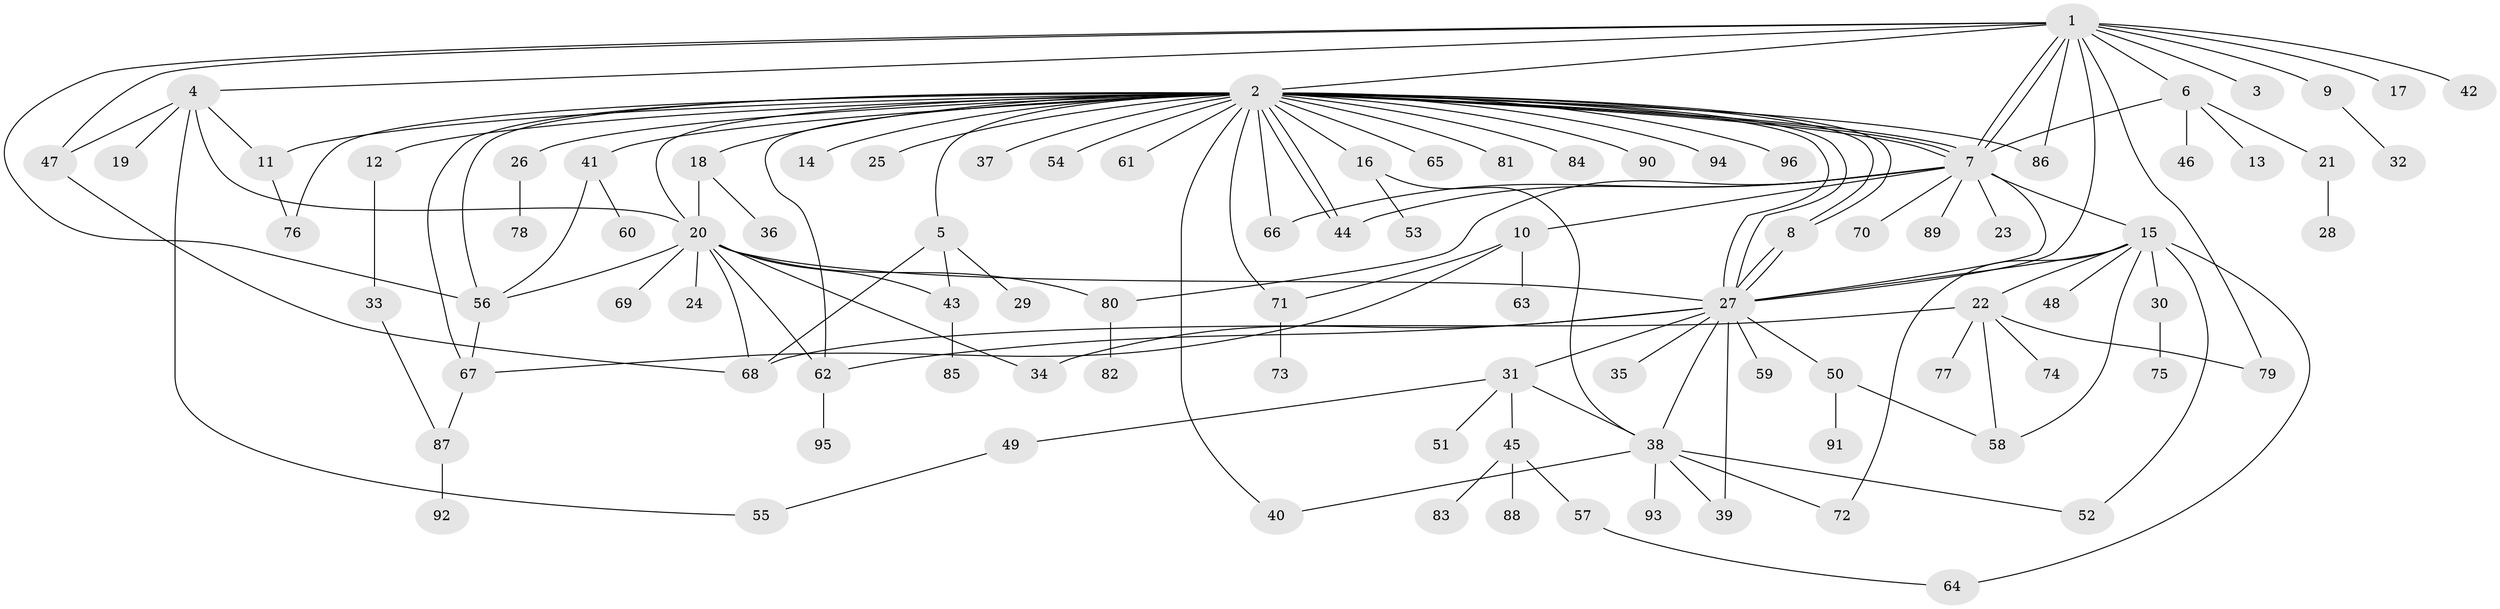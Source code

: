// Generated by graph-tools (version 1.1) at 2025/14/03/09/25 04:14:31]
// undirected, 96 vertices, 143 edges
graph export_dot {
graph [start="1"]
  node [color=gray90,style=filled];
  1;
  2;
  3;
  4;
  5;
  6;
  7;
  8;
  9;
  10;
  11;
  12;
  13;
  14;
  15;
  16;
  17;
  18;
  19;
  20;
  21;
  22;
  23;
  24;
  25;
  26;
  27;
  28;
  29;
  30;
  31;
  32;
  33;
  34;
  35;
  36;
  37;
  38;
  39;
  40;
  41;
  42;
  43;
  44;
  45;
  46;
  47;
  48;
  49;
  50;
  51;
  52;
  53;
  54;
  55;
  56;
  57;
  58;
  59;
  60;
  61;
  62;
  63;
  64;
  65;
  66;
  67;
  68;
  69;
  70;
  71;
  72;
  73;
  74;
  75;
  76;
  77;
  78;
  79;
  80;
  81;
  82;
  83;
  84;
  85;
  86;
  87;
  88;
  89;
  90;
  91;
  92;
  93;
  94;
  95;
  96;
  1 -- 2;
  1 -- 3;
  1 -- 4;
  1 -- 6;
  1 -- 7;
  1 -- 7;
  1 -- 9;
  1 -- 17;
  1 -- 27;
  1 -- 42;
  1 -- 47;
  1 -- 56;
  1 -- 79;
  1 -- 86;
  2 -- 5;
  2 -- 7;
  2 -- 7;
  2 -- 7;
  2 -- 8;
  2 -- 8;
  2 -- 11;
  2 -- 12;
  2 -- 14;
  2 -- 16;
  2 -- 18;
  2 -- 20;
  2 -- 25;
  2 -- 26;
  2 -- 27;
  2 -- 27;
  2 -- 37;
  2 -- 40;
  2 -- 41;
  2 -- 44;
  2 -- 44;
  2 -- 54;
  2 -- 56;
  2 -- 61;
  2 -- 62;
  2 -- 65;
  2 -- 66;
  2 -- 67;
  2 -- 71;
  2 -- 76;
  2 -- 81;
  2 -- 84;
  2 -- 86;
  2 -- 90;
  2 -- 94;
  2 -- 96;
  4 -- 11;
  4 -- 19;
  4 -- 20;
  4 -- 47;
  4 -- 55;
  5 -- 29;
  5 -- 43;
  5 -- 68;
  6 -- 7;
  6 -- 13;
  6 -- 21;
  6 -- 46;
  7 -- 10;
  7 -- 15;
  7 -- 23;
  7 -- 27;
  7 -- 44;
  7 -- 66;
  7 -- 70;
  7 -- 80;
  7 -- 89;
  8 -- 27;
  8 -- 27;
  9 -- 32;
  10 -- 63;
  10 -- 67;
  10 -- 71;
  11 -- 76;
  12 -- 33;
  15 -- 22;
  15 -- 27;
  15 -- 30;
  15 -- 48;
  15 -- 52;
  15 -- 58;
  15 -- 64;
  15 -- 72;
  16 -- 38;
  16 -- 53;
  18 -- 20;
  18 -- 36;
  20 -- 24;
  20 -- 27;
  20 -- 34;
  20 -- 43;
  20 -- 56;
  20 -- 62;
  20 -- 68;
  20 -- 69;
  20 -- 80;
  21 -- 28;
  22 -- 58;
  22 -- 68;
  22 -- 74;
  22 -- 77;
  22 -- 79;
  26 -- 78;
  27 -- 31;
  27 -- 34;
  27 -- 35;
  27 -- 38;
  27 -- 39;
  27 -- 50;
  27 -- 59;
  27 -- 62;
  30 -- 75;
  31 -- 38;
  31 -- 45;
  31 -- 49;
  31 -- 51;
  33 -- 87;
  38 -- 39;
  38 -- 40;
  38 -- 52;
  38 -- 72;
  38 -- 93;
  41 -- 56;
  41 -- 60;
  43 -- 85;
  45 -- 57;
  45 -- 83;
  45 -- 88;
  47 -- 68;
  49 -- 55;
  50 -- 58;
  50 -- 91;
  56 -- 67;
  57 -- 64;
  62 -- 95;
  67 -- 87;
  71 -- 73;
  80 -- 82;
  87 -- 92;
}
